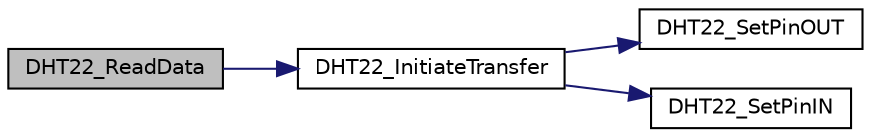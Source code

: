 digraph "DHT22_ReadData"
{
  edge [fontname="Helvetica",fontsize="10",labelfontname="Helvetica",labelfontsize="10"];
  node [fontname="Helvetica",fontsize="10",shape=record];
  rankdir="LR";
  Node1 [label="DHT22_ReadData",height=0.2,width=0.4,color="black", fillcolor="grey75", style="filled", fontcolor="black"];
  Node1 -> Node2 [color="midnightblue",fontsize="10",style="solid",fontname="Helvetica"];
  Node2 [label="DHT22_InitiateTransfer",height=0.2,width=0.4,color="black", fillcolor="white", style="filled",URL="$dht22_8c.html#aa50c742eb8df892ed970ac68c0c09e6f"];
  Node2 -> Node3 [color="midnightblue",fontsize="10",style="solid",fontname="Helvetica"];
  Node3 [label="DHT22_SetPinOUT",height=0.2,width=0.4,color="black", fillcolor="white", style="filled",URL="$dht22_8c.html#a5fee0dc6b5cd41cfa086ab69b35ddb5e"];
  Node2 -> Node4 [color="midnightblue",fontsize="10",style="solid",fontname="Helvetica"];
  Node4 [label="DHT22_SetPinIN",height=0.2,width=0.4,color="black", fillcolor="white", style="filled",URL="$dht22_8c.html#ad4175670c5d079ac695155e1f2d6122e"];
}
